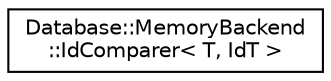 digraph "Graphical Class Hierarchy"
{
 // LATEX_PDF_SIZE
  edge [fontname="Helvetica",fontsize="10",labelfontname="Helvetica",labelfontsize="10"];
  node [fontname="Helvetica",fontsize="10",shape=record];
  rankdir="LR";
  Node0 [label="Database::MemoryBackend\l::IdComparer\< T, IdT \>",height=0.2,width=0.4,color="black", fillcolor="white", style="filled",URL="$struct_database_1_1_memory_backend_1_1_id_comparer.html",tooltip=" "];
}
